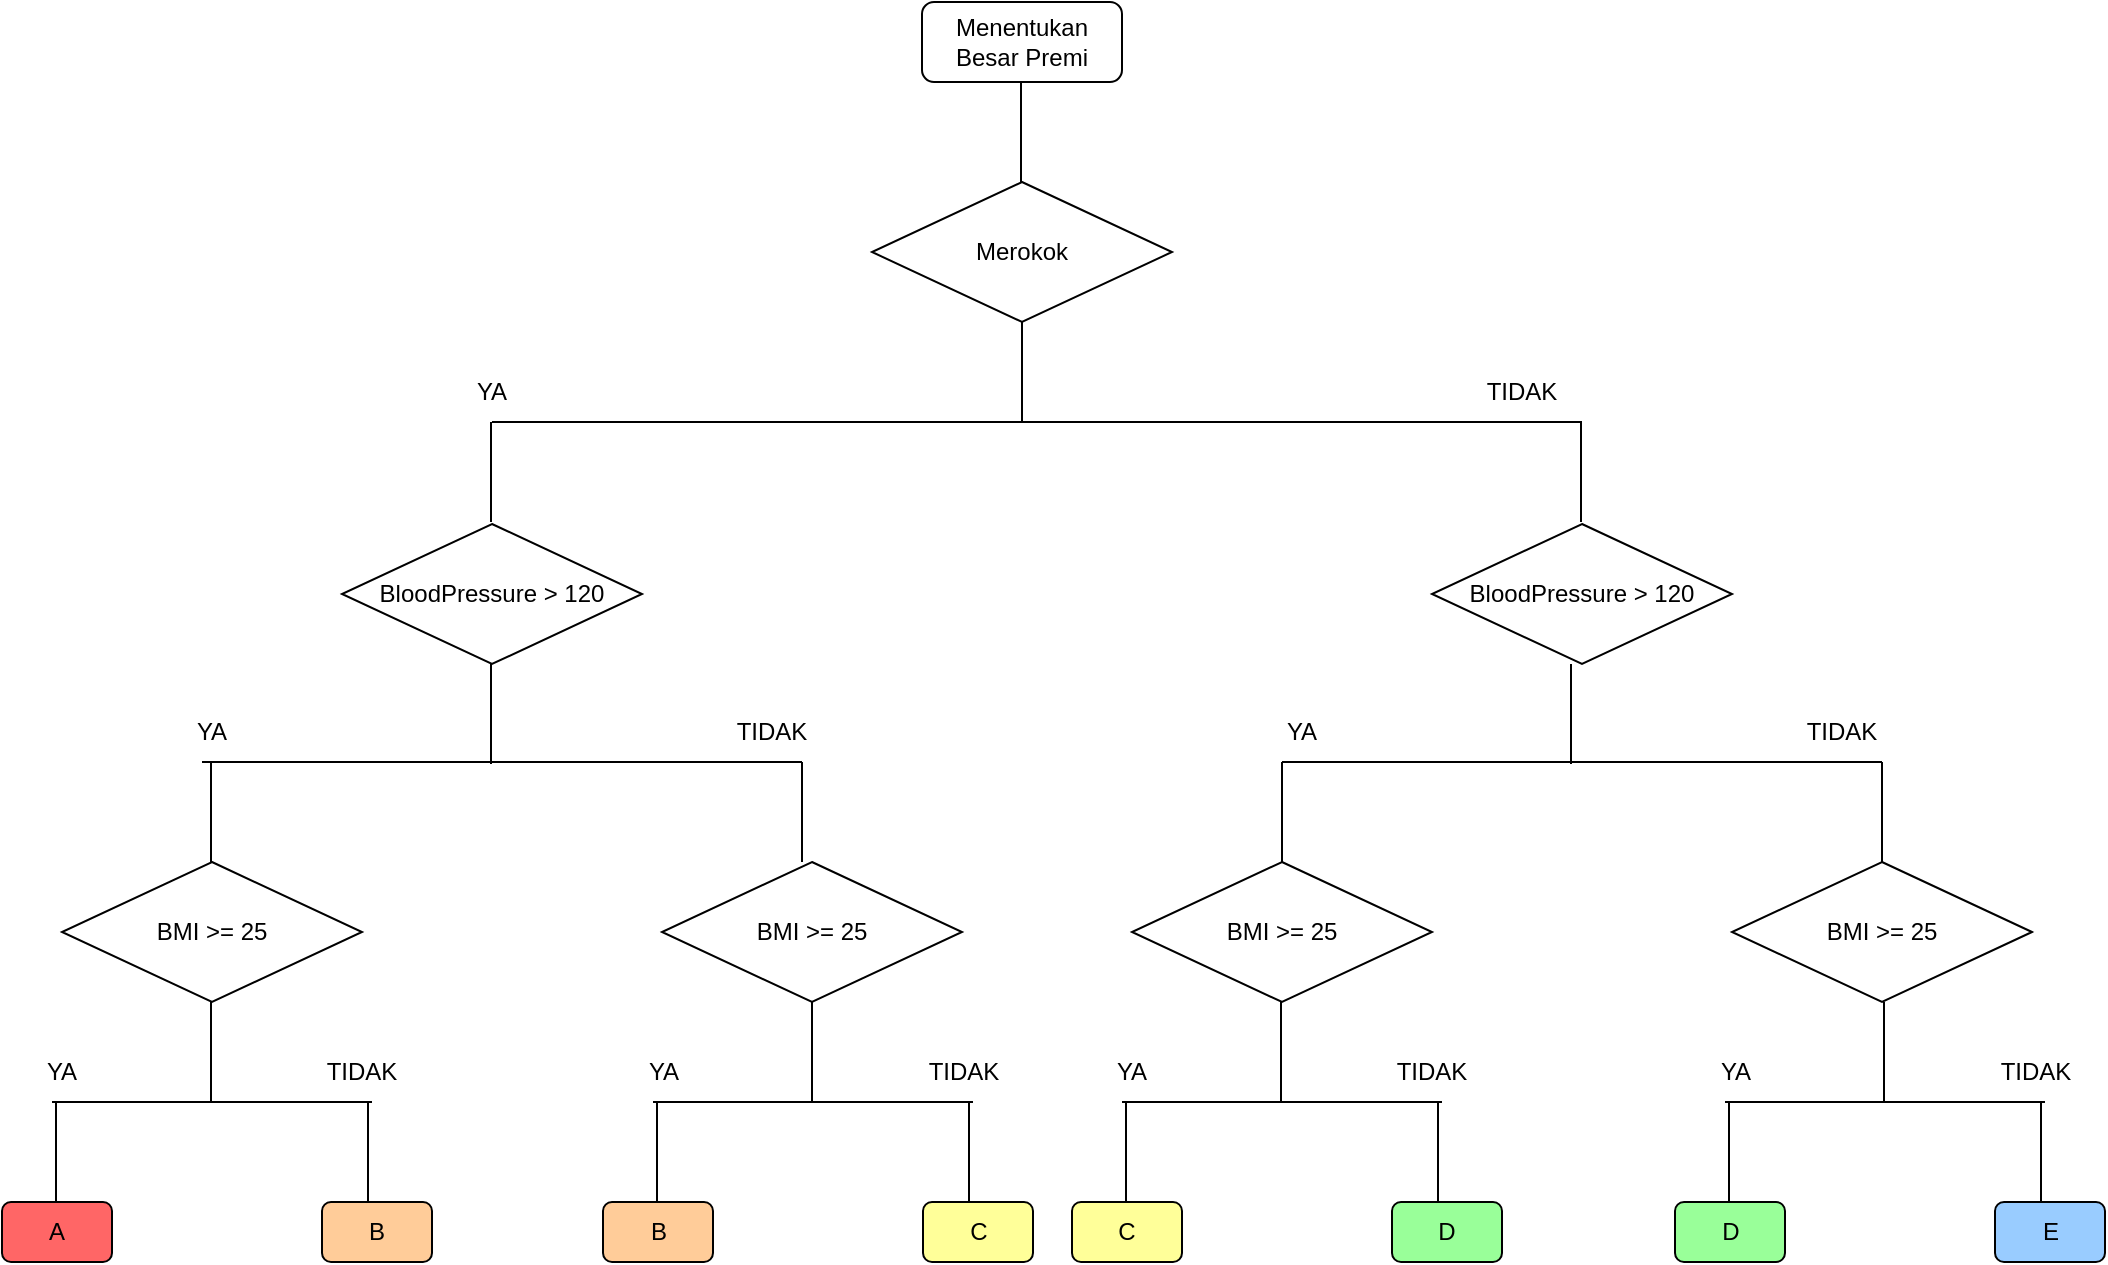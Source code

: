 <mxfile version="21.6.9" type="device">
  <diagram name="Page-1" id="FjFkKBCYZUUA0dPAQZ6o">
    <mxGraphModel dx="1896" dy="721" grid="1" gridSize="10" guides="1" tooltips="1" connect="1" arrows="1" fold="1" page="1" pageScale="1" pageWidth="850" pageHeight="1100" math="0" shadow="0">
      <root>
        <mxCell id="0" />
        <mxCell id="1" parent="0" />
        <mxCell id="n9JTQqe42D7A08Dbdf05-1" value="Menentukan Besar Premi" style="rounded=1;whiteSpace=wrap;html=1;" vertex="1" parent="1">
          <mxGeometry x="350" y="40" width="100" height="40" as="geometry" />
        </mxCell>
        <mxCell id="n9JTQqe42D7A08Dbdf05-2" value="" style="endArrow=none;html=1;rounded=0;" edge="1" parent="1">
          <mxGeometry width="50" height="50" relative="1" as="geometry">
            <mxPoint x="400" y="250" as="sourcePoint" />
            <mxPoint x="400" y="200" as="targetPoint" />
          </mxGeometry>
        </mxCell>
        <mxCell id="n9JTQqe42D7A08Dbdf05-3" value="" style="endArrow=none;html=1;rounded=0;" edge="1" parent="1">
          <mxGeometry width="50" height="50" relative="1" as="geometry">
            <mxPoint x="135" y="250" as="sourcePoint" />
            <mxPoint x="680" y="250" as="targetPoint" />
          </mxGeometry>
        </mxCell>
        <mxCell id="n9JTQqe42D7A08Dbdf05-4" value="YA" style="text;html=1;strokeColor=none;fillColor=none;align=center;verticalAlign=middle;whiteSpace=wrap;rounded=0;" vertex="1" parent="1">
          <mxGeometry x="105" y="220" width="60" height="30" as="geometry" />
        </mxCell>
        <mxCell id="n9JTQqe42D7A08Dbdf05-5" value="" style="endArrow=none;html=1;rounded=0;" edge="1" parent="1">
          <mxGeometry width="50" height="50" relative="1" as="geometry">
            <mxPoint x="399.5" y="130" as="sourcePoint" />
            <mxPoint x="399.5" y="80" as="targetPoint" />
          </mxGeometry>
        </mxCell>
        <mxCell id="n9JTQqe42D7A08Dbdf05-7" value="Merokok" style="rhombus;whiteSpace=wrap;html=1;" vertex="1" parent="1">
          <mxGeometry x="325" y="130" width="150" height="70" as="geometry" />
        </mxCell>
        <mxCell id="n9JTQqe42D7A08Dbdf05-8" value="TIDAK" style="text;html=1;strokeColor=none;fillColor=none;align=center;verticalAlign=middle;whiteSpace=wrap;rounded=0;" vertex="1" parent="1">
          <mxGeometry x="620" y="220" width="60" height="30" as="geometry" />
        </mxCell>
        <mxCell id="n9JTQqe42D7A08Dbdf05-11" value="" style="endArrow=none;html=1;rounded=0;" edge="1" parent="1">
          <mxGeometry width="50" height="50" relative="1" as="geometry">
            <mxPoint x="134.5" y="300" as="sourcePoint" />
            <mxPoint x="134.5" y="250" as="targetPoint" />
          </mxGeometry>
        </mxCell>
        <mxCell id="n9JTQqe42D7A08Dbdf05-12" value="BloodPressure &amp;gt; 120" style="rhombus;whiteSpace=wrap;html=1;" vertex="1" parent="1">
          <mxGeometry x="60" y="301" width="150" height="70" as="geometry" />
        </mxCell>
        <mxCell id="n9JTQqe42D7A08Dbdf05-13" value="" style="endArrow=none;html=1;rounded=0;" edge="1" parent="1">
          <mxGeometry width="50" height="50" relative="1" as="geometry">
            <mxPoint x="679.5" y="300" as="sourcePoint" />
            <mxPoint x="679.5" y="250" as="targetPoint" />
          </mxGeometry>
        </mxCell>
        <mxCell id="n9JTQqe42D7A08Dbdf05-14" value="BloodPressure &amp;gt; 120" style="rhombus;whiteSpace=wrap;html=1;" vertex="1" parent="1">
          <mxGeometry x="605" y="301" width="150" height="70" as="geometry" />
        </mxCell>
        <mxCell id="n9JTQqe42D7A08Dbdf05-15" value="" style="endArrow=none;html=1;rounded=0;" edge="1" parent="1">
          <mxGeometry width="50" height="50" relative="1" as="geometry">
            <mxPoint x="134.5" y="421" as="sourcePoint" />
            <mxPoint x="134.5" y="371" as="targetPoint" />
          </mxGeometry>
        </mxCell>
        <mxCell id="n9JTQqe42D7A08Dbdf05-16" value="" style="endArrow=none;html=1;rounded=0;" edge="1" parent="1">
          <mxGeometry width="50" height="50" relative="1" as="geometry">
            <mxPoint x="-10" y="420" as="sourcePoint" />
            <mxPoint x="290" y="420" as="targetPoint" />
          </mxGeometry>
        </mxCell>
        <mxCell id="n9JTQqe42D7A08Dbdf05-17" value="" style="endArrow=none;html=1;rounded=0;" edge="1" parent="1">
          <mxGeometry width="50" height="50" relative="1" as="geometry">
            <mxPoint x="674.5" y="421" as="sourcePoint" />
            <mxPoint x="674.5" y="371" as="targetPoint" />
          </mxGeometry>
        </mxCell>
        <mxCell id="n9JTQqe42D7A08Dbdf05-18" value="" style="endArrow=none;html=1;rounded=0;" edge="1" parent="1">
          <mxGeometry width="50" height="50" relative="1" as="geometry">
            <mxPoint x="530" y="420" as="sourcePoint" />
            <mxPoint x="830" y="420" as="targetPoint" />
          </mxGeometry>
        </mxCell>
        <mxCell id="n9JTQqe42D7A08Dbdf05-19" value="BMI &amp;gt;= 25" style="rhombus;whiteSpace=wrap;html=1;" vertex="1" parent="1">
          <mxGeometry x="-80" y="470" width="150" height="70" as="geometry" />
        </mxCell>
        <mxCell id="n9JTQqe42D7A08Dbdf05-20" value="BMI &amp;gt;= 25" style="rhombus;whiteSpace=wrap;html=1;" vertex="1" parent="1">
          <mxGeometry x="220" y="470" width="150" height="70" as="geometry" />
        </mxCell>
        <mxCell id="n9JTQqe42D7A08Dbdf05-21" value="BMI &amp;gt;= 25" style="rhombus;whiteSpace=wrap;html=1;" vertex="1" parent="1">
          <mxGeometry x="455" y="470" width="150" height="70" as="geometry" />
        </mxCell>
        <mxCell id="n9JTQqe42D7A08Dbdf05-22" value="BMI &amp;gt;= 25" style="rhombus;whiteSpace=wrap;html=1;" vertex="1" parent="1">
          <mxGeometry x="755" y="470" width="150" height="70" as="geometry" />
        </mxCell>
        <mxCell id="n9JTQqe42D7A08Dbdf05-23" value="" style="endArrow=none;html=1;rounded=0;" edge="1" parent="1">
          <mxGeometry width="50" height="50" relative="1" as="geometry">
            <mxPoint x="-5.5" y="470" as="sourcePoint" />
            <mxPoint x="-5.5" y="420" as="targetPoint" />
          </mxGeometry>
        </mxCell>
        <mxCell id="n9JTQqe42D7A08Dbdf05-24" value="" style="endArrow=none;html=1;rounded=0;" edge="1" parent="1">
          <mxGeometry width="50" height="50" relative="1" as="geometry">
            <mxPoint x="290" y="470" as="sourcePoint" />
            <mxPoint x="290" y="420" as="targetPoint" />
          </mxGeometry>
        </mxCell>
        <mxCell id="n9JTQqe42D7A08Dbdf05-25" value="" style="endArrow=none;html=1;rounded=0;" edge="1" parent="1">
          <mxGeometry width="50" height="50" relative="1" as="geometry">
            <mxPoint x="530" y="470" as="sourcePoint" />
            <mxPoint x="530" y="420" as="targetPoint" />
          </mxGeometry>
        </mxCell>
        <mxCell id="n9JTQqe42D7A08Dbdf05-26" value="" style="endArrow=none;html=1;rounded=0;" edge="1" parent="1">
          <mxGeometry width="50" height="50" relative="1" as="geometry">
            <mxPoint x="830" y="470" as="sourcePoint" />
            <mxPoint x="830" y="420" as="targetPoint" />
          </mxGeometry>
        </mxCell>
        <mxCell id="n9JTQqe42D7A08Dbdf05-27" value="YA" style="text;html=1;strokeColor=none;fillColor=none;align=center;verticalAlign=middle;whiteSpace=wrap;rounded=0;" vertex="1" parent="1">
          <mxGeometry x="-35" y="390" width="60" height="30" as="geometry" />
        </mxCell>
        <mxCell id="n9JTQqe42D7A08Dbdf05-28" value="YA" style="text;html=1;strokeColor=none;fillColor=none;align=center;verticalAlign=middle;whiteSpace=wrap;rounded=0;" vertex="1" parent="1">
          <mxGeometry x="510" y="390" width="60" height="30" as="geometry" />
        </mxCell>
        <mxCell id="n9JTQqe42D7A08Dbdf05-29" value="TIDAK" style="text;html=1;strokeColor=none;fillColor=none;align=center;verticalAlign=middle;whiteSpace=wrap;rounded=0;" vertex="1" parent="1">
          <mxGeometry x="245" y="390" width="60" height="30" as="geometry" />
        </mxCell>
        <mxCell id="n9JTQqe42D7A08Dbdf05-30" value="TIDAK" style="text;html=1;strokeColor=none;fillColor=none;align=center;verticalAlign=middle;whiteSpace=wrap;rounded=0;" vertex="1" parent="1">
          <mxGeometry x="780" y="390" width="60" height="30" as="geometry" />
        </mxCell>
        <mxCell id="n9JTQqe42D7A08Dbdf05-32" value="" style="endArrow=none;html=1;rounded=0;" edge="1" parent="1">
          <mxGeometry width="50" height="50" relative="1" as="geometry">
            <mxPoint x="-5.5" y="590" as="sourcePoint" />
            <mxPoint x="-5.5" y="540" as="targetPoint" />
          </mxGeometry>
        </mxCell>
        <mxCell id="n9JTQqe42D7A08Dbdf05-33" value="" style="endArrow=none;html=1;rounded=0;" edge="1" parent="1">
          <mxGeometry width="50" height="50" relative="1" as="geometry">
            <mxPoint x="-85" y="590" as="sourcePoint" />
            <mxPoint x="75" y="590" as="targetPoint" />
          </mxGeometry>
        </mxCell>
        <mxCell id="n9JTQqe42D7A08Dbdf05-34" value="" style="endArrow=none;html=1;rounded=0;" edge="1" parent="1">
          <mxGeometry width="50" height="50" relative="1" as="geometry">
            <mxPoint x="-83" y="640" as="sourcePoint" />
            <mxPoint x="-83" y="590" as="targetPoint" />
          </mxGeometry>
        </mxCell>
        <mxCell id="n9JTQqe42D7A08Dbdf05-35" value="" style="endArrow=none;html=1;rounded=0;" edge="1" parent="1">
          <mxGeometry width="50" height="50" relative="1" as="geometry">
            <mxPoint x="73" y="640" as="sourcePoint" />
            <mxPoint x="73" y="590" as="targetPoint" />
          </mxGeometry>
        </mxCell>
        <mxCell id="n9JTQqe42D7A08Dbdf05-36" value="A" style="rounded=1;whiteSpace=wrap;html=1;fillColor=#FF6666;" vertex="1" parent="1">
          <mxGeometry x="-110" y="640" width="55" height="30" as="geometry" />
        </mxCell>
        <mxCell id="n9JTQqe42D7A08Dbdf05-37" value="B" style="rounded=1;whiteSpace=wrap;html=1;fillColor=#FFCC99;" vertex="1" parent="1">
          <mxGeometry x="50" y="640" width="55" height="30" as="geometry" />
        </mxCell>
        <mxCell id="n9JTQqe42D7A08Dbdf05-38" value="YA" style="text;html=1;strokeColor=none;fillColor=none;align=center;verticalAlign=middle;whiteSpace=wrap;rounded=0;" vertex="1" parent="1">
          <mxGeometry x="-110" y="560" width="60" height="30" as="geometry" />
        </mxCell>
        <mxCell id="n9JTQqe42D7A08Dbdf05-39" value="TIDAK" style="text;html=1;strokeColor=none;fillColor=none;align=center;verticalAlign=middle;whiteSpace=wrap;rounded=0;" vertex="1" parent="1">
          <mxGeometry x="40" y="560" width="60" height="30" as="geometry" />
        </mxCell>
        <mxCell id="n9JTQqe42D7A08Dbdf05-40" value="" style="endArrow=none;html=1;rounded=0;" edge="1" parent="1">
          <mxGeometry width="50" height="50" relative="1" as="geometry">
            <mxPoint x="295" y="590" as="sourcePoint" />
            <mxPoint x="295" y="540" as="targetPoint" />
          </mxGeometry>
        </mxCell>
        <mxCell id="n9JTQqe42D7A08Dbdf05-41" value="" style="endArrow=none;html=1;rounded=0;" edge="1" parent="1">
          <mxGeometry width="50" height="50" relative="1" as="geometry">
            <mxPoint x="215.5" y="590" as="sourcePoint" />
            <mxPoint x="375.5" y="590" as="targetPoint" />
          </mxGeometry>
        </mxCell>
        <mxCell id="n9JTQqe42D7A08Dbdf05-42" value="" style="endArrow=none;html=1;rounded=0;" edge="1" parent="1">
          <mxGeometry width="50" height="50" relative="1" as="geometry">
            <mxPoint x="217.5" y="640" as="sourcePoint" />
            <mxPoint x="217.5" y="590" as="targetPoint" />
          </mxGeometry>
        </mxCell>
        <mxCell id="n9JTQqe42D7A08Dbdf05-43" value="" style="endArrow=none;html=1;rounded=0;" edge="1" parent="1">
          <mxGeometry width="50" height="50" relative="1" as="geometry">
            <mxPoint x="373.5" y="640" as="sourcePoint" />
            <mxPoint x="373.5" y="590" as="targetPoint" />
          </mxGeometry>
        </mxCell>
        <mxCell id="n9JTQqe42D7A08Dbdf05-44" value="B" style="rounded=1;whiteSpace=wrap;html=1;fillColor=#FFCC99;" vertex="1" parent="1">
          <mxGeometry x="190.5" y="640" width="55" height="30" as="geometry" />
        </mxCell>
        <mxCell id="n9JTQqe42D7A08Dbdf05-45" value="C" style="rounded=1;whiteSpace=wrap;html=1;fillColor=#FFFF99;" vertex="1" parent="1">
          <mxGeometry x="350.5" y="640" width="55" height="30" as="geometry" />
        </mxCell>
        <mxCell id="n9JTQqe42D7A08Dbdf05-46" value="YA" style="text;html=1;strokeColor=none;fillColor=none;align=center;verticalAlign=middle;whiteSpace=wrap;rounded=0;" vertex="1" parent="1">
          <mxGeometry x="190.5" y="560" width="60" height="30" as="geometry" />
        </mxCell>
        <mxCell id="n9JTQqe42D7A08Dbdf05-47" value="TIDAK" style="text;html=1;strokeColor=none;fillColor=none;align=center;verticalAlign=middle;whiteSpace=wrap;rounded=0;" vertex="1" parent="1">
          <mxGeometry x="340.5" y="560" width="60" height="30" as="geometry" />
        </mxCell>
        <mxCell id="n9JTQqe42D7A08Dbdf05-48" value="" style="endArrow=none;html=1;rounded=0;" edge="1" parent="1">
          <mxGeometry width="50" height="50" relative="1" as="geometry">
            <mxPoint x="529.5" y="590" as="sourcePoint" />
            <mxPoint x="529.5" y="540" as="targetPoint" />
          </mxGeometry>
        </mxCell>
        <mxCell id="n9JTQqe42D7A08Dbdf05-49" value="" style="endArrow=none;html=1;rounded=0;" edge="1" parent="1">
          <mxGeometry width="50" height="50" relative="1" as="geometry">
            <mxPoint x="450" y="590" as="sourcePoint" />
            <mxPoint x="610" y="590" as="targetPoint" />
          </mxGeometry>
        </mxCell>
        <mxCell id="n9JTQqe42D7A08Dbdf05-50" value="" style="endArrow=none;html=1;rounded=0;" edge="1" parent="1">
          <mxGeometry width="50" height="50" relative="1" as="geometry">
            <mxPoint x="452" y="640" as="sourcePoint" />
            <mxPoint x="452" y="590" as="targetPoint" />
          </mxGeometry>
        </mxCell>
        <mxCell id="n9JTQqe42D7A08Dbdf05-51" value="" style="endArrow=none;html=1;rounded=0;" edge="1" parent="1">
          <mxGeometry width="50" height="50" relative="1" as="geometry">
            <mxPoint x="608" y="640" as="sourcePoint" />
            <mxPoint x="608" y="590" as="targetPoint" />
          </mxGeometry>
        </mxCell>
        <mxCell id="n9JTQqe42D7A08Dbdf05-52" value="C" style="rounded=1;whiteSpace=wrap;html=1;fillColor=#FFFF99;" vertex="1" parent="1">
          <mxGeometry x="425" y="640" width="55" height="30" as="geometry" />
        </mxCell>
        <mxCell id="n9JTQqe42D7A08Dbdf05-53" value="D" style="rounded=1;whiteSpace=wrap;html=1;fillColor=#99FF99;" vertex="1" parent="1">
          <mxGeometry x="585" y="640" width="55" height="30" as="geometry" />
        </mxCell>
        <mxCell id="n9JTQqe42D7A08Dbdf05-54" value="YA" style="text;html=1;strokeColor=none;fillColor=none;align=center;verticalAlign=middle;whiteSpace=wrap;rounded=0;" vertex="1" parent="1">
          <mxGeometry x="425" y="560" width="60" height="30" as="geometry" />
        </mxCell>
        <mxCell id="n9JTQqe42D7A08Dbdf05-55" value="TIDAK" style="text;html=1;strokeColor=none;fillColor=none;align=center;verticalAlign=middle;whiteSpace=wrap;rounded=0;" vertex="1" parent="1">
          <mxGeometry x="575" y="560" width="60" height="30" as="geometry" />
        </mxCell>
        <mxCell id="n9JTQqe42D7A08Dbdf05-56" value="" style="endArrow=none;html=1;rounded=0;" edge="1" parent="1">
          <mxGeometry width="50" height="50" relative="1" as="geometry">
            <mxPoint x="831" y="590" as="sourcePoint" />
            <mxPoint x="831" y="540" as="targetPoint" />
          </mxGeometry>
        </mxCell>
        <mxCell id="n9JTQqe42D7A08Dbdf05-57" value="" style="endArrow=none;html=1;rounded=0;" edge="1" parent="1">
          <mxGeometry width="50" height="50" relative="1" as="geometry">
            <mxPoint x="751.5" y="590" as="sourcePoint" />
            <mxPoint x="911.5" y="590" as="targetPoint" />
          </mxGeometry>
        </mxCell>
        <mxCell id="n9JTQqe42D7A08Dbdf05-58" value="" style="endArrow=none;html=1;rounded=0;" edge="1" parent="1">
          <mxGeometry width="50" height="50" relative="1" as="geometry">
            <mxPoint x="753.5" y="640" as="sourcePoint" />
            <mxPoint x="753.5" y="590" as="targetPoint" />
          </mxGeometry>
        </mxCell>
        <mxCell id="n9JTQqe42D7A08Dbdf05-59" value="" style="endArrow=none;html=1;rounded=0;" edge="1" parent="1">
          <mxGeometry width="50" height="50" relative="1" as="geometry">
            <mxPoint x="909.5" y="640" as="sourcePoint" />
            <mxPoint x="909.5" y="590" as="targetPoint" />
          </mxGeometry>
        </mxCell>
        <mxCell id="n9JTQqe42D7A08Dbdf05-60" value="D" style="rounded=1;whiteSpace=wrap;html=1;fillColor=#99FF99;" vertex="1" parent="1">
          <mxGeometry x="726.5" y="640" width="55" height="30" as="geometry" />
        </mxCell>
        <mxCell id="n9JTQqe42D7A08Dbdf05-61" value="E" style="rounded=1;whiteSpace=wrap;html=1;fillColor=#99CCFF;" vertex="1" parent="1">
          <mxGeometry x="886.5" y="640" width="55" height="30" as="geometry" />
        </mxCell>
        <mxCell id="n9JTQqe42D7A08Dbdf05-62" value="YA" style="text;html=1;strokeColor=none;fillColor=none;align=center;verticalAlign=middle;whiteSpace=wrap;rounded=0;" vertex="1" parent="1">
          <mxGeometry x="726.5" y="560" width="60" height="30" as="geometry" />
        </mxCell>
        <mxCell id="n9JTQqe42D7A08Dbdf05-63" value="TIDAK" style="text;html=1;strokeColor=none;fillColor=none;align=center;verticalAlign=middle;whiteSpace=wrap;rounded=0;" vertex="1" parent="1">
          <mxGeometry x="876.5" y="560" width="60" height="30" as="geometry" />
        </mxCell>
      </root>
    </mxGraphModel>
  </diagram>
</mxfile>
